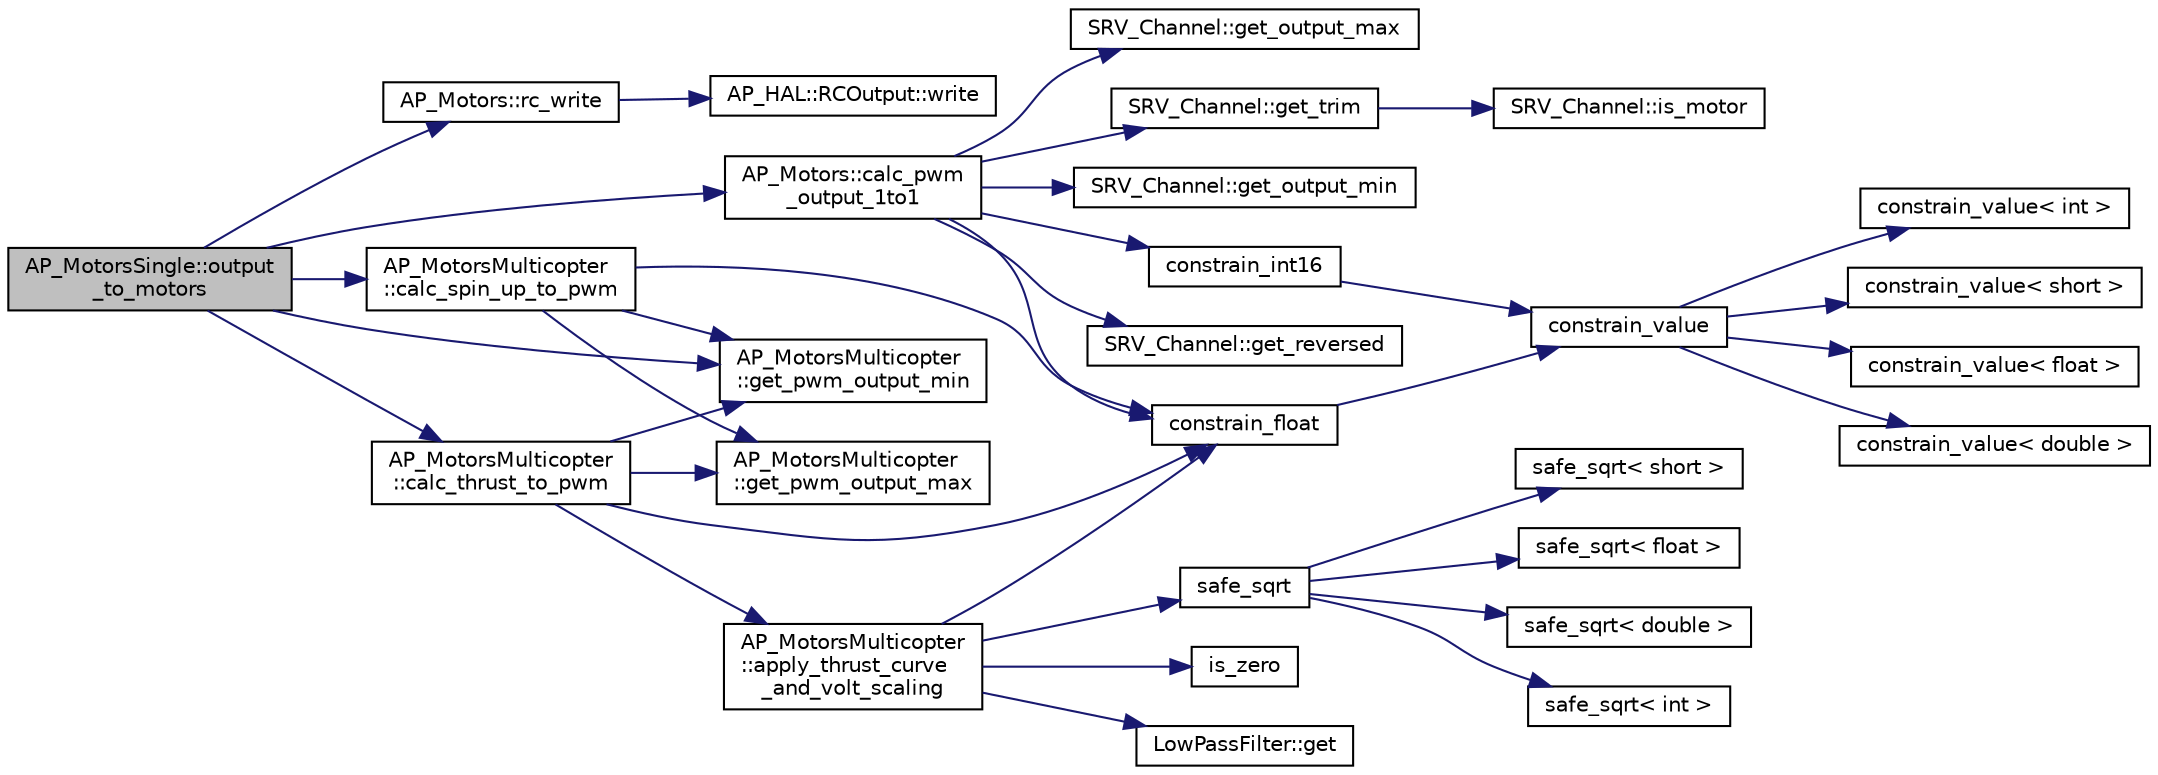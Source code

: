 digraph "AP_MotorsSingle::output_to_motors"
{
 // INTERACTIVE_SVG=YES
  edge [fontname="Helvetica",fontsize="10",labelfontname="Helvetica",labelfontsize="10"];
  node [fontname="Helvetica",fontsize="10",shape=record];
  rankdir="LR";
  Node1 [label="AP_MotorsSingle::output\l_to_motors",height=0.2,width=0.4,color="black", fillcolor="grey75", style="filled", fontcolor="black"];
  Node1 -> Node2 [color="midnightblue",fontsize="10",style="solid",fontname="Helvetica"];
  Node2 [label="AP_Motors::rc_write",height=0.2,width=0.4,color="black", fillcolor="white", style="filled",URL="$classAP__Motors.html#aaa7607c19a1ce444330aee972dd925ef"];
  Node2 -> Node3 [color="midnightblue",fontsize="10",style="solid",fontname="Helvetica"];
  Node3 [label="AP_HAL::RCOutput::write",height=0.2,width=0.4,color="black", fillcolor="white", style="filled",URL="$classAP__HAL_1_1RCOutput.html#ade509cf82dfb1f6fab3eba0c026c5d60"];
  Node1 -> Node4 [color="midnightblue",fontsize="10",style="solid",fontname="Helvetica"];
  Node4 [label="AP_Motors::calc_pwm\l_output_1to1",height=0.2,width=0.4,color="black", fillcolor="white", style="filled",URL="$classAP__Motors.html#aa6fed710b23884653861bcfddc897211"];
  Node4 -> Node5 [color="midnightblue",fontsize="10",style="solid",fontname="Helvetica"];
  Node5 [label="constrain_float",height=0.2,width=0.4,color="black", fillcolor="white", style="filled",URL="$AP__Math_8h.html#ad525609d9dba6ffa556a0fbf08a3f9b4"];
  Node5 -> Node6 [color="midnightblue",fontsize="10",style="solid",fontname="Helvetica"];
  Node6 [label="constrain_value",height=0.2,width=0.4,color="black", fillcolor="white", style="filled",URL="$AP__Math_8h.html#a20e8f8671c282c69c1954652b6d61585"];
  Node6 -> Node7 [color="midnightblue",fontsize="10",style="solid",fontname="Helvetica"];
  Node7 [label="constrain_value\< int \>",height=0.2,width=0.4,color="black", fillcolor="white", style="filled",URL="$AP__Math_8cpp.html#a37e8e901754cb9c8e53a8e3030c82c50"];
  Node6 -> Node8 [color="midnightblue",fontsize="10",style="solid",fontname="Helvetica"];
  Node8 [label="constrain_value\< short \>",height=0.2,width=0.4,color="black", fillcolor="white", style="filled",URL="$AP__Math_8cpp.html#afdbe107ec1987d318a6347816fbf2b89"];
  Node6 -> Node9 [color="midnightblue",fontsize="10",style="solid",fontname="Helvetica"];
  Node9 [label="constrain_value\< float \>",height=0.2,width=0.4,color="black", fillcolor="white", style="filled",URL="$AP__Math_8cpp.html#ae6c621670c214da687de21d4e3a92587"];
  Node6 -> Node10 [color="midnightblue",fontsize="10",style="solid",fontname="Helvetica"];
  Node10 [label="constrain_value\< double \>",height=0.2,width=0.4,color="black", fillcolor="white", style="filled",URL="$AP__Math_8cpp.html#afe3990b00e9abc43fa97dfaf8e32f5c4"];
  Node4 -> Node11 [color="midnightblue",fontsize="10",style="solid",fontname="Helvetica"];
  Node11 [label="SRV_Channel::get_reversed",height=0.2,width=0.4,color="black", fillcolor="white", style="filled",URL="$classSRV__Channel.html#a5cad6895a86cd1f1b5e3e3dd23ebe5b0"];
  Node4 -> Node12 [color="midnightblue",fontsize="10",style="solid",fontname="Helvetica"];
  Node12 [label="SRV_Channel::get_output_max",height=0.2,width=0.4,color="black", fillcolor="white", style="filled",URL="$classSRV__Channel.html#a07e33259e76a6863fb56394a3891bf79"];
  Node4 -> Node13 [color="midnightblue",fontsize="10",style="solid",fontname="Helvetica"];
  Node13 [label="SRV_Channel::get_trim",height=0.2,width=0.4,color="black", fillcolor="white", style="filled",URL="$classSRV__Channel.html#a3ef1e8626df805e082f75d9de46cc105"];
  Node13 -> Node14 [color="midnightblue",fontsize="10",style="solid",fontname="Helvetica"];
  Node14 [label="SRV_Channel::is_motor",height=0.2,width=0.4,color="black", fillcolor="white", style="filled",URL="$classSRV__Channel.html#a20a2ee9dab8a0aa6db2bc85f2961ae4a"];
  Node4 -> Node15 [color="midnightblue",fontsize="10",style="solid",fontname="Helvetica"];
  Node15 [label="SRV_Channel::get_output_min",height=0.2,width=0.4,color="black", fillcolor="white", style="filled",URL="$classSRV__Channel.html#a3a465c084225682a7bf6bd5ef78a369e"];
  Node4 -> Node16 [color="midnightblue",fontsize="10",style="solid",fontname="Helvetica"];
  Node16 [label="constrain_int16",height=0.2,width=0.4,color="black", fillcolor="white", style="filled",URL="$AP__Math_8h.html#a68558c4f79a8582543daefde13c64abc"];
  Node16 -> Node6 [color="midnightblue",fontsize="10",style="solid",fontname="Helvetica"];
  Node1 -> Node17 [color="midnightblue",fontsize="10",style="solid",fontname="Helvetica"];
  Node17 [label="AP_MotorsMulticopter\l::get_pwm_output_min",height=0.2,width=0.4,color="black", fillcolor="white", style="filled",URL="$classAP__MotorsMulticopter.html#a0969b7047507b04155284cfa9ad870f9"];
  Node1 -> Node18 [color="midnightblue",fontsize="10",style="solid",fontname="Helvetica"];
  Node18 [label="AP_MotorsMulticopter\l::calc_spin_up_to_pwm",height=0.2,width=0.4,color="black", fillcolor="white", style="filled",URL="$classAP__MotorsMulticopter.html#ab21a9d00a3bc28de97c08eaa9557fe64"];
  Node18 -> Node17 [color="midnightblue",fontsize="10",style="solid",fontname="Helvetica"];
  Node18 -> Node5 [color="midnightblue",fontsize="10",style="solid",fontname="Helvetica"];
  Node18 -> Node19 [color="midnightblue",fontsize="10",style="solid",fontname="Helvetica"];
  Node19 [label="AP_MotorsMulticopter\l::get_pwm_output_max",height=0.2,width=0.4,color="black", fillcolor="white", style="filled",URL="$classAP__MotorsMulticopter.html#af7dc0ae460df943a30f44008de57cba9"];
  Node1 -> Node20 [color="midnightblue",fontsize="10",style="solid",fontname="Helvetica"];
  Node20 [label="AP_MotorsMulticopter\l::calc_thrust_to_pwm",height=0.2,width=0.4,color="black", fillcolor="white", style="filled",URL="$classAP__MotorsMulticopter.html#a3bc2197c2dea9acd1a61b93b0b69523c"];
  Node20 -> Node5 [color="midnightblue",fontsize="10",style="solid",fontname="Helvetica"];
  Node20 -> Node17 [color="midnightblue",fontsize="10",style="solid",fontname="Helvetica"];
  Node20 -> Node19 [color="midnightblue",fontsize="10",style="solid",fontname="Helvetica"];
  Node20 -> Node21 [color="midnightblue",fontsize="10",style="solid",fontname="Helvetica"];
  Node21 [label="AP_MotorsMulticopter\l::apply_thrust_curve\l_and_volt_scaling",height=0.2,width=0.4,color="black", fillcolor="white", style="filled",URL="$classAP__MotorsMulticopter.html#a74c8c407b3ffcc599813e36fdc3b952f"];
  Node21 -> Node22 [color="midnightblue",fontsize="10",style="solid",fontname="Helvetica"];
  Node22 [label="is_zero",height=0.2,width=0.4,color="black", fillcolor="white", style="filled",URL="$AP__Math_8h.html#a2a12cce483e9b870da70d30406d82c60"];
  Node21 -> Node23 [color="midnightblue",fontsize="10",style="solid",fontname="Helvetica"];
  Node23 [label="LowPassFilter::get",height=0.2,width=0.4,color="black", fillcolor="white", style="filled",URL="$classLowPassFilter.html#af4fadecd2b4865888d6262f2fe67f8d1"];
  Node21 -> Node24 [color="midnightblue",fontsize="10",style="solid",fontname="Helvetica"];
  Node24 [label="safe_sqrt",height=0.2,width=0.4,color="black", fillcolor="white", style="filled",URL="$AP__Math_8cpp.html#ac89eb1832d8e4d67fcf1ac07e3c25184"];
  Node24 -> Node25 [color="midnightblue",fontsize="10",style="solid",fontname="Helvetica"];
  Node25 [label="safe_sqrt\< int \>",height=0.2,width=0.4,color="black", fillcolor="white", style="filled",URL="$AP__Math_8cpp.html#aa5cb9421d48def32eb7574adb1b152b0"];
  Node24 -> Node26 [color="midnightblue",fontsize="10",style="solid",fontname="Helvetica"];
  Node26 [label="safe_sqrt\< short \>",height=0.2,width=0.4,color="black", fillcolor="white", style="filled",URL="$AP__Math_8cpp.html#a6952300e3d03222491051d674312b67d"];
  Node24 -> Node27 [color="midnightblue",fontsize="10",style="solid",fontname="Helvetica"];
  Node27 [label="safe_sqrt\< float \>",height=0.2,width=0.4,color="black", fillcolor="white", style="filled",URL="$AP__Math_8cpp.html#a40ae6cfccff676d9d2ff57e2e9ca549c"];
  Node24 -> Node28 [color="midnightblue",fontsize="10",style="solid",fontname="Helvetica"];
  Node28 [label="safe_sqrt\< double \>",height=0.2,width=0.4,color="black", fillcolor="white", style="filled",URL="$AP__Math_8cpp.html#acf6795fb73b8b915b53126f71cd2712a"];
  Node21 -> Node5 [color="midnightblue",fontsize="10",style="solid",fontname="Helvetica"];
}
